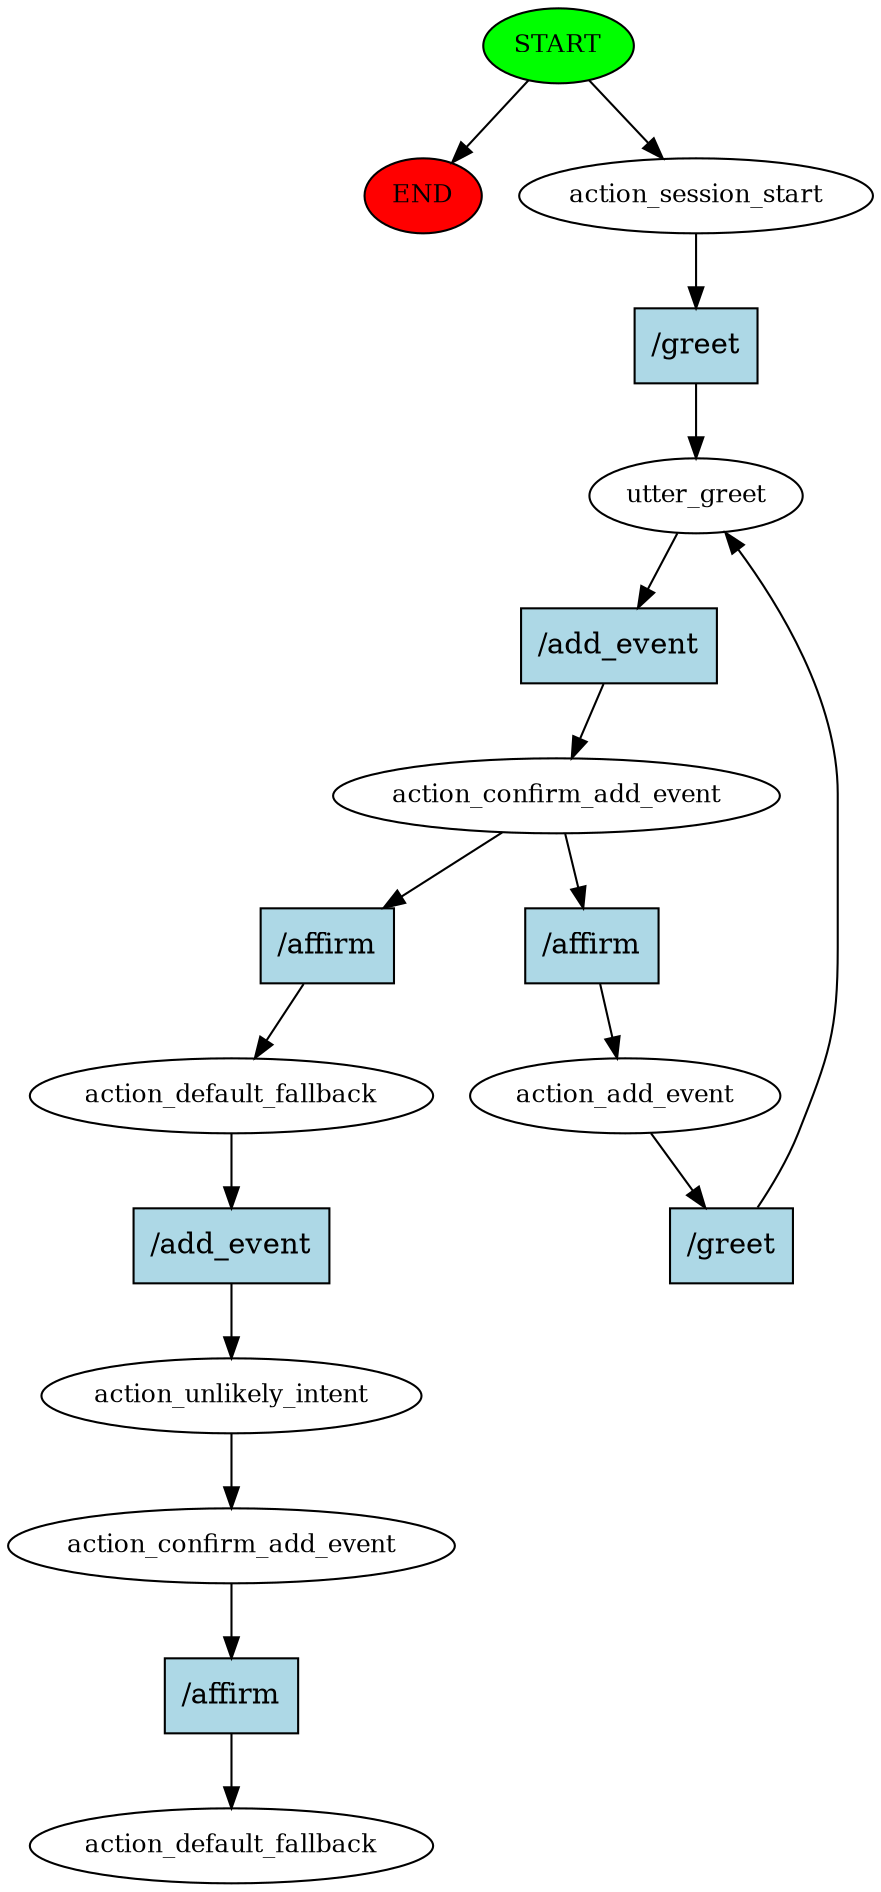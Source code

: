 digraph  {
0 [class="start active", fillcolor=green, fontsize=12, label=START, style=filled];
"-1" [class=end, fillcolor=red, fontsize=12, label=END, style=filled];
1 [class=active, fontsize=12, label=action_session_start];
2 [class=active, fontsize=12, label=utter_greet];
3 [class=active, fontsize=12, label=action_confirm_add_event];
4 [class=active, fontsize=12, label=action_add_event];
10 [class=active, fontsize=12, label=action_default_fallback];
11 [class=active, fontsize=12, label=action_unlikely_intent];
12 [class=active, fontsize=12, label=action_confirm_add_event];
13 [class="dashed active", fontsize=12, label=action_default_fallback];
14 [class="intent active", fillcolor=lightblue, label="/greet", shape=rect, style=filled];
15 [class="intent active", fillcolor=lightblue, label="/add_event", shape=rect, style=filled];
16 [class="intent active", fillcolor=lightblue, label="/affirm", shape=rect, style=filled];
17 [class="intent active", fillcolor=lightblue, label="/affirm", shape=rect, style=filled];
18 [class="intent active", fillcolor=lightblue, label="/greet", shape=rect, style=filled];
19 [class="intent active", fillcolor=lightblue, label="/add_event", shape=rect, style=filled];
20 [class="intent active", fillcolor=lightblue, label="/affirm", shape=rect, style=filled];
0 -> "-1"  [class="", key=NONE, label=""];
0 -> 1  [class=active, key=NONE, label=""];
1 -> 14  [class=active, key=0];
2 -> 15  [class=active, key=0];
3 -> 16  [class=active, key=0];
3 -> 17  [class=active, key=0];
4 -> 18  [class=active, key=0];
10 -> 19  [class=active, key=0];
11 -> 12  [class=active, key=NONE, label=""];
12 -> 20  [class=active, key=0];
14 -> 2  [class=active, key=0];
15 -> 3  [class=active, key=0];
16 -> 4  [class=active, key=0];
17 -> 10  [class=active, key=0];
18 -> 2  [class=active, key=0];
19 -> 11  [class=active, key=0];
20 -> 13  [class=active, key=0];
}
